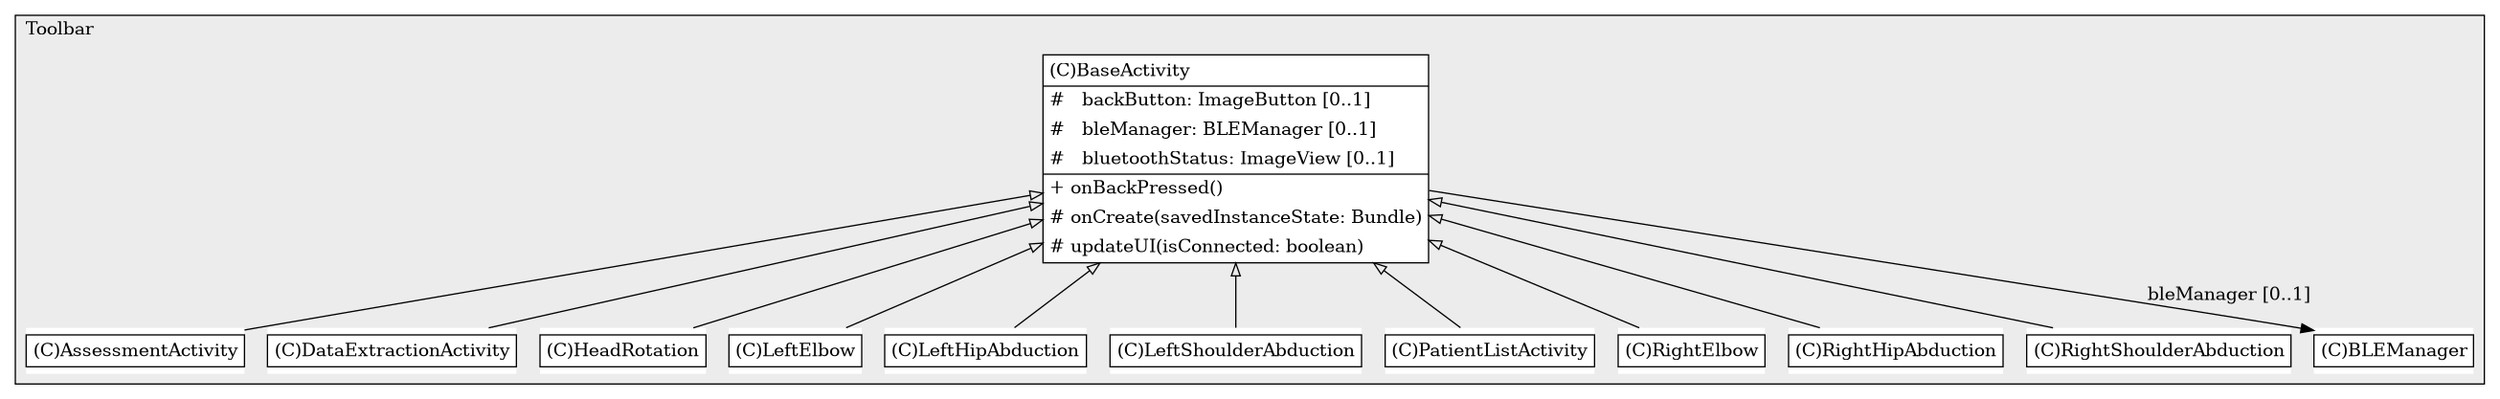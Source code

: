 @startuml

/' diagram meta data start
config=StructureConfiguration;
{
  "projectClassification": {
    "searchMode": "OpenProject", // OpenProject, AllProjects
    "includedProjects": "",
    "pathEndKeywords": "*.impl",
    "isClientPath": "",
    "isClientName": "",
    "isTestPath": "",
    "isTestName": "",
    "isMappingPath": "",
    "isMappingName": "",
    "isDataAccessPath": "",
    "isDataAccessName": "",
    "isDataStructurePath": "",
    "isDataStructureName": "",
    "isInterfaceStructuresPath": "",
    "isInterfaceStructuresName": "",
    "isEntryPointPath": "",
    "isEntryPointName": "",
    "treatFinalFieldsAsMandatory": false
  },
  "graphRestriction": {
    "classPackageExcludeFilter": "",
    "classPackageIncludeFilter": "",
    "classNameExcludeFilter": "",
    "classNameIncludeFilter": "",
    "methodNameExcludeFilter": "",
    "methodNameIncludeFilter": "",
    "removeByInheritance": "", // inheritance/annotation based filtering is done in a second step
    "removeByAnnotation": "",
    "removeByClassPackage": "", // cleanup the graph after inheritance/annotation based filtering is done
    "removeByClassName": "",
    "cutMappings": false,
    "cutEnum": true,
    "cutTests": true,
    "cutClient": true,
    "cutDataAccess": false,
    "cutInterfaceStructures": false,
    "cutDataStructures": false,
    "cutGetterAndSetter": true,
    "cutConstructors": true
  },
  "graphTraversal": {
    "forwardDepth": 6,
    "backwardDepth": 6,
    "classPackageExcludeFilter": "",
    "classPackageIncludeFilter": "",
    "classNameExcludeFilter": "",
    "classNameIncludeFilter": "",
    "methodNameExcludeFilter": "",
    "methodNameIncludeFilter": "",
    "hideMappings": false,
    "hideDataStructures": false,
    "hidePrivateMethods": true,
    "hideInterfaceCalls": true, // indirection: implementation -> interface (is hidden) -> implementation
    "onlyShowApplicationEntryPoints": false, // root node is included
    "useMethodCallsForStructureDiagram": "ForwardOnly" // ForwardOnly, BothDirections, No
  },
  "details": {
    "aggregation": "GroupByClass", // ByClass, GroupByClass, None
    "showClassGenericTypes": true,
    "showMethods": true,
    "showMethodParameterNames": true,
    "showMethodParameterTypes": true,
    "showMethodReturnType": true,
    "showPackageLevels": 2,
    "showDetailedClassStructure": true
  },
  "rootClass": "com.example.goniometer.HeadRotation",
  "extensionCallbackMethod": "" // qualified.class.name#methodName - signature: public static String method(String)
}
diagram meta data end '/

digraph g {
    rankdir="TB"
    splines=polyline
    
    'nodes 
    subgraph cluster_base_activity {
        label=Toolbar
        labeljust=l
        fillcolor="#ececec"
        style=filled

        BaseActivity [
            label=<<TABLE BORDER="1" CELLBORDER="0" CELLPADDING="4" CELLSPACING="0">
            <TR><TD ALIGN="LEFT" >(C)BaseActivity</TD></TR>
            <HR/>
            <TR><TD ALIGN="LEFT" >#   backButton: ImageButton [0..1]</TD></TR>
            <TR><TD ALIGN="LEFT" >#   bleManager: BLEManager [0..1]</TD></TR>
            <TR><TD ALIGN="LEFT" >#   bluetoothStatus: ImageView [0..1]</TD></TR>
            <HR/>
            <TR><TD ALIGN="LEFT" >+ onBackPressed()</TD></TR>
            <TR><TD ALIGN="LEFT" ># onCreate(savedInstanceState: Bundle)</TD></TR>
            <TR><TD ALIGN="LEFT" ># updateUI(isConnected: boolean)</TD></TR>
            </TABLE>>
            style=filled
            margin=0
            shape=plaintext
            fillcolor="#FFFFFF"
        ];

        AssessmentActivity [
            label=<<TABLE BORDER="1" CELLBORDER="0" CELLPADDING="4" CELLSPACING="0">
            <TR><TD ALIGN="LEFT" >(C)AssessmentActivity</TD></TR>
            </TABLE>>
            style=filled
            margin=0
            shape=plaintext
            fillcolor="#FFFFFF"
        ];

        DataExtractionActivity [
            label=<<TABLE BORDER="1" CELLBORDER="0" CELLPADDING="4" CELLSPACING="0">
            <TR><TD ALIGN="LEFT" >(C)DataExtractionActivity</TD></TR>
            </TABLE>>
            style=filled
            margin=0
            shape=plaintext
            fillcolor="#FFFFFF"
        ];

        HeadRotation [
            label=<<TABLE BORDER="1" CELLBORDER="0" CELLPADDING="4" CELLSPACING="0">
            <TR><TD ALIGN="LEFT" >(C)HeadRotation</TD></TR>
            </TABLE>>
            style=filled
            margin=0
            shape=plaintext
            fillcolor="#FFFFFF"
        ];

        LeftElbow [
            label=<<TABLE BORDER="1" CELLBORDER="0" CELLPADDING="4" CELLSPACING="0">
            <TR><TD ALIGN="LEFT" >(C)LeftElbow</TD></TR>
            </TABLE>>
            style=filled
            margin=0
            shape=plaintext
            fillcolor="#FFFFFF"
        ];

        LeftHipAbduction [
            label=<<TABLE BORDER="1" CELLBORDER="0" CELLPADDING="4" CELLSPACING="0">
            <TR><TD ALIGN="LEFT" >(C)LeftHipAbduction</TD></TR>
            </TABLE>>
            style=filled
            margin=0
            shape=plaintext
            fillcolor="#FFFFFF"
        ];

        LeftShoulderAbduction [
            label=<<TABLE BORDER="1" CELLBORDER="0" CELLPADDING="4" CELLSPACING="0">
            <TR><TD ALIGN="LEFT" >(C)LeftShoulderAbduction</TD></TR>
            </TABLE>>
            style=filled
            margin=0
            shape=plaintext
            fillcolor="#FFFFFF"
        ];

        PatientListActivity [
            label=<<TABLE BORDER="1" CELLBORDER="0" CELLPADDING="4" CELLSPACING="0">
            <TR><TD ALIGN="LEFT" >(C)PatientListActivity</TD></TR>
            </TABLE>>
            style=filled
            margin=0
            shape=plaintext
            fillcolor="#FFFFFF"
        ];

        RightElbow [
            label=<<TABLE BORDER="1" CELLBORDER="0" CELLPADDING="4" CELLSPACING="0">
            <TR><TD ALIGN="LEFT" >(C)RightElbow</TD></TR>
            </TABLE>>
            style=filled
            margin=0
            shape=plaintext
            fillcolor="#FFFFFF"
        ];

        RightHipAbduction [
            label=<<TABLE BORDER="1" CELLBORDER="0" CELLPADDING="4" CELLSPACING="0">
            <TR><TD ALIGN="LEFT" >(C)RightHipAbduction</TD></TR>
            </TABLE>>
            style=filled
            margin=0
            shape=plaintext
            fillcolor="#FFFFFF"
        ];

        RightShoulderAbduction [
            label=<<TABLE BORDER="1" CELLBORDER="0" CELLPADDING="4" CELLSPACING="0">
            <TR><TD ALIGN="LEFT" >(C)RightShoulderAbduction</TD></TR>
            </TABLE>>
            style=filled
            margin=0
            shape=plaintext
            fillcolor="#FFFFFF"
        ];

        BLEManager [
            label=<<TABLE BORDER="1" CELLBORDER="0" CELLPADDING="4" CELLSPACING="0">
            <TR><TD ALIGN="LEFT" >(C)BLEManager</TD></TR>
            </TABLE>>
            style=filled
            margin=0
            shape=plaintext
            fillcolor="#FFFFFF"
        ];

    } 

    'edges    
    BaseActivity -> AssessmentActivity [arrowhead=none, arrowtail=empty, dir=both];
    BaseActivity -> BLEManager [label="bleManager [0..1]"];
    BaseActivity -> DataExtractionActivity [arrowhead=none, arrowtail=empty, dir=both];
    BaseActivity -> HeadRotation [arrowhead=none, arrowtail=empty, dir=both];
    BaseActivity -> LeftElbow [arrowhead=none, arrowtail=empty, dir=both];
    BaseActivity -> LeftHipAbduction [arrowhead=none, arrowtail=empty, dir=both];
    BaseActivity -> LeftShoulderAbduction [arrowhead=none, arrowtail=empty, dir=both];
    BaseActivity -> PatientListActivity [arrowhead=none, arrowtail=empty, dir=both];
    BaseActivity -> RightElbow [arrowhead=none, arrowtail=empty, dir=both];
    BaseActivity -> RightHipAbduction [arrowhead=none, arrowtail=empty, dir=both];
    BaseActivity -> RightShoulderAbduction [arrowhead=none, arrowtail=empty, dir=both];
}
@enduml
